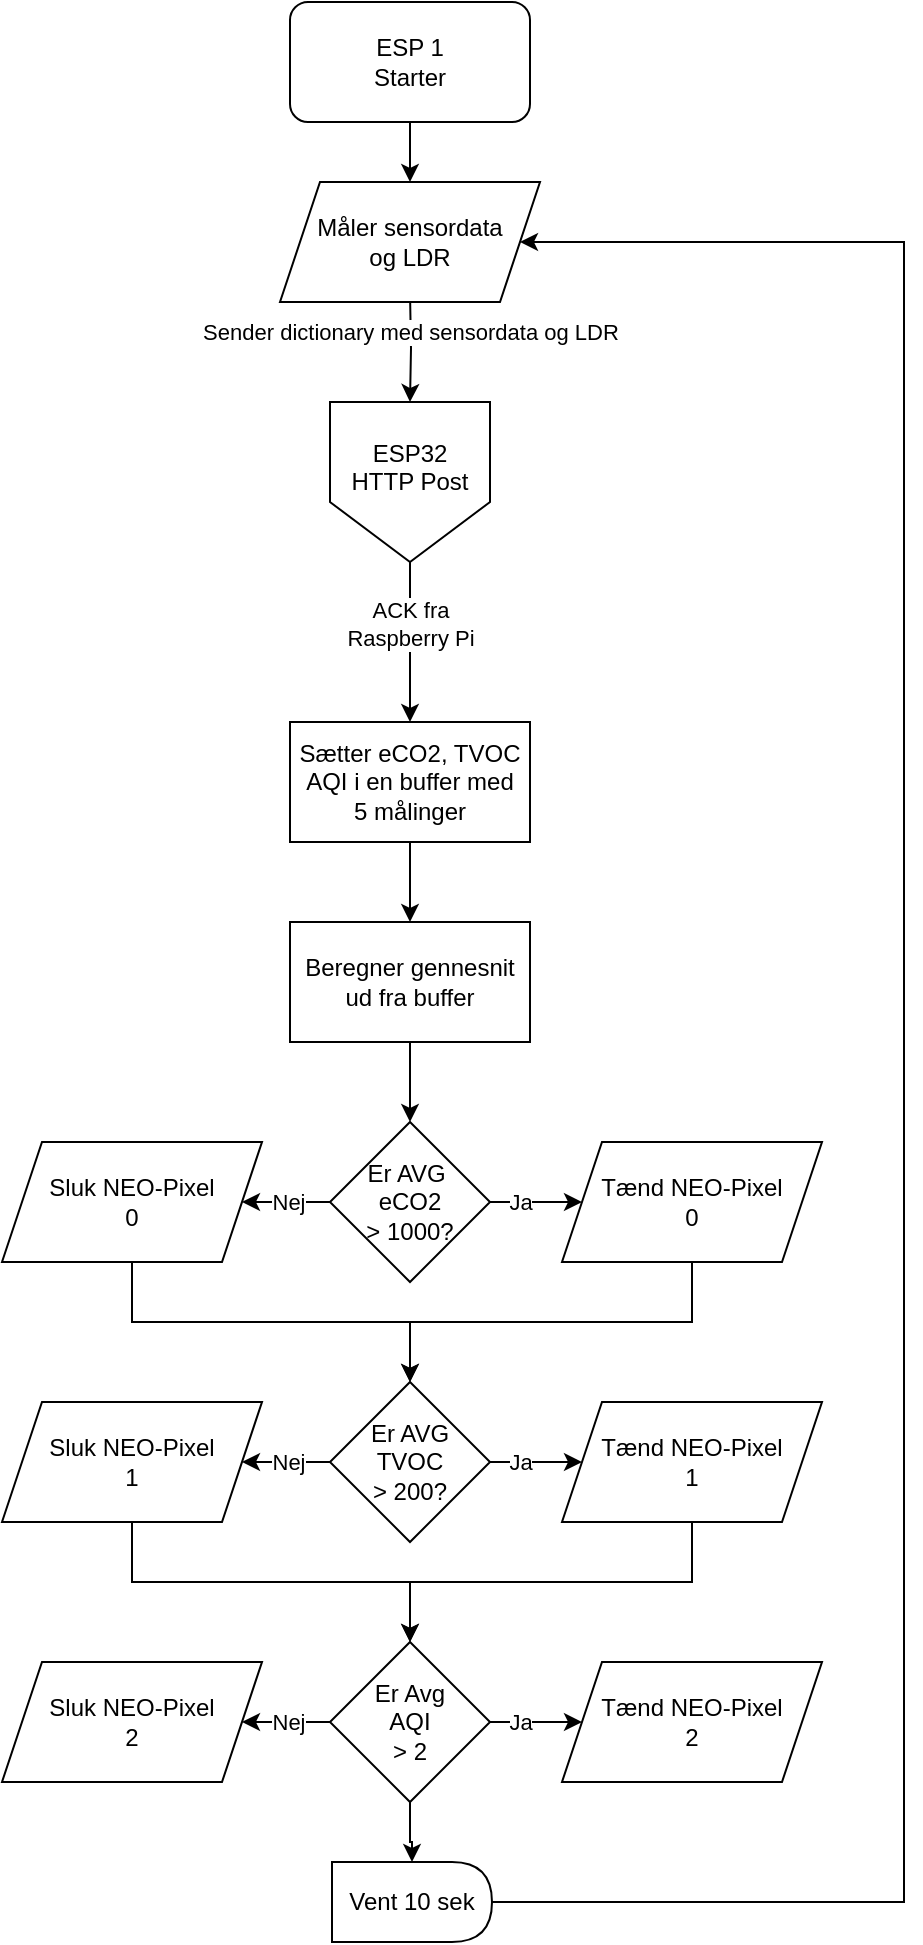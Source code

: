<mxfile version="27.1.1">
  <diagram name="Page-1" id="YFPHl6AUL4e2xg9wOuTj">
    <mxGraphModel dx="1154" dy="818" grid="1" gridSize="10" guides="1" tooltips="1" connect="1" arrows="1" fold="1" page="1" pageScale="1" pageWidth="827" pageHeight="1169" math="0" shadow="0">
      <root>
        <mxCell id="0" />
        <mxCell id="1" parent="0" />
        <mxCell id="ARTZC1EIimjCeW_RJ8dd-38" value="" style="edgeStyle=orthogonalEdgeStyle;rounded=0;orthogonalLoop=1;jettySize=auto;html=1;" edge="1" parent="1" source="ARTZC1EIimjCeW_RJ8dd-1" target="ARTZC1EIimjCeW_RJ8dd-6">
          <mxGeometry relative="1" as="geometry" />
        </mxCell>
        <mxCell id="ARTZC1EIimjCeW_RJ8dd-1" value="ESP 1&lt;div&gt;Starter&lt;/div&gt;" style="rounded=1;whiteSpace=wrap;html=1;" vertex="1" parent="1">
          <mxGeometry x="353" y="130" width="120" height="60" as="geometry" />
        </mxCell>
        <mxCell id="ARTZC1EIimjCeW_RJ8dd-9" value="" style="edgeStyle=orthogonalEdgeStyle;rounded=0;orthogonalLoop=1;jettySize=auto;html=1;" edge="1" parent="1" source="ARTZC1EIimjCeW_RJ8dd-5">
          <mxGeometry relative="1" as="geometry">
            <mxPoint x="413" y="490" as="targetPoint" />
          </mxGeometry>
        </mxCell>
        <mxCell id="ARTZC1EIimjCeW_RJ8dd-10" value="&lt;div&gt;ACK fra&lt;br&gt;Raspberry Pi&lt;/div&gt;" style="edgeLabel;html=1;align=center;verticalAlign=middle;resizable=0;points=[];" vertex="1" connectable="0" parent="ARTZC1EIimjCeW_RJ8dd-9">
          <mxGeometry x="-0.37" relative="1" as="geometry">
            <mxPoint y="5" as="offset" />
          </mxGeometry>
        </mxCell>
        <mxCell id="ARTZC1EIimjCeW_RJ8dd-5" value="ESP32&lt;br&gt;&lt;div&gt;HTTP Post&lt;/div&gt;&lt;div&gt;&lt;br&gt;&lt;/div&gt;" style="shape=offPageConnector;whiteSpace=wrap;html=1;" vertex="1" parent="1">
          <mxGeometry x="373" y="330" width="80" height="80" as="geometry" />
        </mxCell>
        <mxCell id="ARTZC1EIimjCeW_RJ8dd-7" value="" style="edgeStyle=orthogonalEdgeStyle;rounded=0;orthogonalLoop=1;jettySize=auto;html=1;" edge="1" parent="1" target="ARTZC1EIimjCeW_RJ8dd-5">
          <mxGeometry relative="1" as="geometry">
            <mxPoint x="413" y="275.29" as="sourcePoint" />
          </mxGeometry>
        </mxCell>
        <mxCell id="ARTZC1EIimjCeW_RJ8dd-8" value="Sender dictionary med sensordata og LDR" style="edgeLabel;html=1;align=center;verticalAlign=middle;resizable=0;points=[];" vertex="1" connectable="0" parent="ARTZC1EIimjCeW_RJ8dd-7">
          <mxGeometry x="-0.3" y="-1" relative="1" as="geometry">
            <mxPoint as="offset" />
          </mxGeometry>
        </mxCell>
        <mxCell id="ARTZC1EIimjCeW_RJ8dd-6" value="Måler sensordata&lt;div&gt;og LDR&lt;/div&gt;" style="shape=parallelogram;perimeter=parallelogramPerimeter;whiteSpace=wrap;html=1;fixedSize=1;" vertex="1" parent="1">
          <mxGeometry x="348" y="220" width="130" height="60" as="geometry" />
        </mxCell>
        <mxCell id="ARTZC1EIimjCeW_RJ8dd-47" value="" style="edgeStyle=orthogonalEdgeStyle;rounded=0;orthogonalLoop=1;jettySize=auto;html=1;entryX=1;entryY=0.5;entryDx=0;entryDy=0;" edge="1" parent="1" source="ARTZC1EIimjCeW_RJ8dd-11" target="ARTZC1EIimjCeW_RJ8dd-6">
          <mxGeometry relative="1" as="geometry">
            <mxPoint x="534" y="1080" as="targetPoint" />
            <Array as="points">
              <mxPoint x="660" y="1080" />
              <mxPoint x="660" y="250" />
            </Array>
          </mxGeometry>
        </mxCell>
        <mxCell id="ARTZC1EIimjCeW_RJ8dd-11" value="Vent 10 sek" style="shape=delay;whiteSpace=wrap;html=1;" vertex="1" parent="1">
          <mxGeometry x="374" y="1060" width="80" height="40" as="geometry" />
        </mxCell>
        <mxCell id="ARTZC1EIimjCeW_RJ8dd-18" value="" style="edgeStyle=orthogonalEdgeStyle;rounded=0;orthogonalLoop=1;jettySize=auto;html=1;" edge="1" parent="1" source="ARTZC1EIimjCeW_RJ8dd-15" target="ARTZC1EIimjCeW_RJ8dd-17">
          <mxGeometry relative="1" as="geometry" />
        </mxCell>
        <mxCell id="ARTZC1EIimjCeW_RJ8dd-21" value="Nej" style="edgeLabel;html=1;align=center;verticalAlign=middle;resizable=0;points=[];" vertex="1" connectable="0" parent="ARTZC1EIimjCeW_RJ8dd-18">
          <mxGeometry x="0.179" y="-1" relative="1" as="geometry">
            <mxPoint y="1" as="offset" />
          </mxGeometry>
        </mxCell>
        <mxCell id="ARTZC1EIimjCeW_RJ8dd-19" value="" style="edgeStyle=orthogonalEdgeStyle;rounded=0;orthogonalLoop=1;jettySize=auto;html=1;" edge="1" parent="1" source="ARTZC1EIimjCeW_RJ8dd-15" target="ARTZC1EIimjCeW_RJ8dd-16">
          <mxGeometry relative="1" as="geometry" />
        </mxCell>
        <mxCell id="ARTZC1EIimjCeW_RJ8dd-20" value="Ja" style="edgeLabel;html=1;align=center;verticalAlign=middle;resizable=0;points=[];" vertex="1" connectable="0" parent="ARTZC1EIimjCeW_RJ8dd-19">
          <mxGeometry x="-0.451" relative="1" as="geometry">
            <mxPoint as="offset" />
          </mxGeometry>
        </mxCell>
        <mxCell id="ARTZC1EIimjCeW_RJ8dd-15" value="Er AVG&amp;nbsp;&lt;br&gt;&lt;span style=&quot;background-color: transparent; color: light-dark(rgb(0, 0, 0), rgb(255, 255, 255));&quot;&gt;eCO2&lt;/span&gt;&lt;div&gt;&lt;div&gt;&amp;gt; 1000?&lt;/div&gt;&lt;/div&gt;" style="rhombus;whiteSpace=wrap;html=1;" vertex="1" parent="1">
          <mxGeometry x="373" y="690" width="80" height="80" as="geometry" />
        </mxCell>
        <mxCell id="ARTZC1EIimjCeW_RJ8dd-42" value="" style="edgeStyle=orthogonalEdgeStyle;rounded=0;orthogonalLoop=1;jettySize=auto;html=1;entryX=0.5;entryY=0;entryDx=0;entryDy=0;" edge="1" parent="1" source="ARTZC1EIimjCeW_RJ8dd-16" target="ARTZC1EIimjCeW_RJ8dd-26">
          <mxGeometry relative="1" as="geometry">
            <Array as="points">
              <mxPoint x="554" y="790" />
              <mxPoint x="413" y="790" />
            </Array>
          </mxGeometry>
        </mxCell>
        <mxCell id="ARTZC1EIimjCeW_RJ8dd-16" value="Tænd NEO-Pixel&lt;br&gt;0" style="shape=parallelogram;perimeter=parallelogramPerimeter;whiteSpace=wrap;html=1;fixedSize=1;" vertex="1" parent="1">
          <mxGeometry x="489" y="700" width="130" height="60" as="geometry" />
        </mxCell>
        <mxCell id="ARTZC1EIimjCeW_RJ8dd-43" value="" style="edgeStyle=orthogonalEdgeStyle;rounded=0;orthogonalLoop=1;jettySize=auto;html=1;entryX=0.5;entryY=0;entryDx=0;entryDy=0;" edge="1" parent="1" source="ARTZC1EIimjCeW_RJ8dd-17" target="ARTZC1EIimjCeW_RJ8dd-26">
          <mxGeometry relative="1" as="geometry">
            <Array as="points">
              <mxPoint x="274" y="790" />
              <mxPoint x="413" y="790" />
            </Array>
          </mxGeometry>
        </mxCell>
        <mxCell id="ARTZC1EIimjCeW_RJ8dd-17" value="Sluk NEO-Pixel&lt;br&gt;0" style="shape=parallelogram;perimeter=parallelogramPerimeter;whiteSpace=wrap;html=1;fixedSize=1;" vertex="1" parent="1">
          <mxGeometry x="209" y="700" width="130" height="60" as="geometry" />
        </mxCell>
        <mxCell id="ARTZC1EIimjCeW_RJ8dd-22" value="" style="edgeStyle=orthogonalEdgeStyle;rounded=0;orthogonalLoop=1;jettySize=auto;html=1;" edge="1" parent="1" source="ARTZC1EIimjCeW_RJ8dd-26" target="ARTZC1EIimjCeW_RJ8dd-28">
          <mxGeometry relative="1" as="geometry" />
        </mxCell>
        <mxCell id="ARTZC1EIimjCeW_RJ8dd-23" value="Nej" style="edgeLabel;html=1;align=center;verticalAlign=middle;resizable=0;points=[];" vertex="1" connectable="0" parent="ARTZC1EIimjCeW_RJ8dd-22">
          <mxGeometry x="0.179" y="-1" relative="1" as="geometry">
            <mxPoint y="1" as="offset" />
          </mxGeometry>
        </mxCell>
        <mxCell id="ARTZC1EIimjCeW_RJ8dd-24" value="" style="edgeStyle=orthogonalEdgeStyle;rounded=0;orthogonalLoop=1;jettySize=auto;html=1;" edge="1" parent="1" source="ARTZC1EIimjCeW_RJ8dd-26" target="ARTZC1EIimjCeW_RJ8dd-27">
          <mxGeometry relative="1" as="geometry" />
        </mxCell>
        <mxCell id="ARTZC1EIimjCeW_RJ8dd-25" value="Ja" style="edgeLabel;html=1;align=center;verticalAlign=middle;resizable=0;points=[];" vertex="1" connectable="0" parent="ARTZC1EIimjCeW_RJ8dd-24">
          <mxGeometry x="-0.451" relative="1" as="geometry">
            <mxPoint as="offset" />
          </mxGeometry>
        </mxCell>
        <mxCell id="ARTZC1EIimjCeW_RJ8dd-26" value="Er AVG&lt;br&gt;TVOC&lt;div&gt;&amp;gt; 200?&lt;/div&gt;" style="rhombus;whiteSpace=wrap;html=1;" vertex="1" parent="1">
          <mxGeometry x="373" y="820" width="80" height="80" as="geometry" />
        </mxCell>
        <mxCell id="ARTZC1EIimjCeW_RJ8dd-45" value="" style="edgeStyle=orthogonalEdgeStyle;rounded=0;orthogonalLoop=1;jettySize=auto;html=1;" edge="1" parent="1" source="ARTZC1EIimjCeW_RJ8dd-27" target="ARTZC1EIimjCeW_RJ8dd-33">
          <mxGeometry relative="1" as="geometry">
            <Array as="points">
              <mxPoint x="554" y="920" />
              <mxPoint x="413" y="920" />
            </Array>
          </mxGeometry>
        </mxCell>
        <mxCell id="ARTZC1EIimjCeW_RJ8dd-27" value="Tænd NEO-Pixel&lt;br&gt;1" style="shape=parallelogram;perimeter=parallelogramPerimeter;whiteSpace=wrap;html=1;fixedSize=1;" vertex="1" parent="1">
          <mxGeometry x="489" y="830" width="130" height="60" as="geometry" />
        </mxCell>
        <mxCell id="ARTZC1EIimjCeW_RJ8dd-44" value="" style="edgeStyle=orthogonalEdgeStyle;rounded=0;orthogonalLoop=1;jettySize=auto;html=1;" edge="1" parent="1" source="ARTZC1EIimjCeW_RJ8dd-28" target="ARTZC1EIimjCeW_RJ8dd-33">
          <mxGeometry relative="1" as="geometry">
            <Array as="points">
              <mxPoint x="274" y="920" />
              <mxPoint x="413" y="920" />
            </Array>
          </mxGeometry>
        </mxCell>
        <mxCell id="ARTZC1EIimjCeW_RJ8dd-28" value="Sluk NEO-Pixel&lt;br&gt;1" style="shape=parallelogram;perimeter=parallelogramPerimeter;whiteSpace=wrap;html=1;fixedSize=1;" vertex="1" parent="1">
          <mxGeometry x="209" y="830" width="130" height="60" as="geometry" />
        </mxCell>
        <mxCell id="ARTZC1EIimjCeW_RJ8dd-29" value="" style="edgeStyle=orthogonalEdgeStyle;rounded=0;orthogonalLoop=1;jettySize=auto;html=1;" edge="1" parent="1" source="ARTZC1EIimjCeW_RJ8dd-33" target="ARTZC1EIimjCeW_RJ8dd-35">
          <mxGeometry relative="1" as="geometry" />
        </mxCell>
        <mxCell id="ARTZC1EIimjCeW_RJ8dd-30" value="Nej" style="edgeLabel;html=1;align=center;verticalAlign=middle;resizable=0;points=[];" vertex="1" connectable="0" parent="ARTZC1EIimjCeW_RJ8dd-29">
          <mxGeometry x="0.179" y="-1" relative="1" as="geometry">
            <mxPoint y="1" as="offset" />
          </mxGeometry>
        </mxCell>
        <mxCell id="ARTZC1EIimjCeW_RJ8dd-31" value="" style="edgeStyle=orthogonalEdgeStyle;rounded=0;orthogonalLoop=1;jettySize=auto;html=1;" edge="1" parent="1" source="ARTZC1EIimjCeW_RJ8dd-33" target="ARTZC1EIimjCeW_RJ8dd-34">
          <mxGeometry relative="1" as="geometry" />
        </mxCell>
        <mxCell id="ARTZC1EIimjCeW_RJ8dd-32" value="Ja" style="edgeLabel;html=1;align=center;verticalAlign=middle;resizable=0;points=[];" vertex="1" connectable="0" parent="ARTZC1EIimjCeW_RJ8dd-31">
          <mxGeometry x="-0.451" relative="1" as="geometry">
            <mxPoint as="offset" />
          </mxGeometry>
        </mxCell>
        <mxCell id="ARTZC1EIimjCeW_RJ8dd-46" value="" style="edgeStyle=orthogonalEdgeStyle;rounded=0;orthogonalLoop=1;jettySize=auto;html=1;" edge="1" parent="1" source="ARTZC1EIimjCeW_RJ8dd-33" target="ARTZC1EIimjCeW_RJ8dd-11">
          <mxGeometry relative="1" as="geometry" />
        </mxCell>
        <mxCell id="ARTZC1EIimjCeW_RJ8dd-33" value="Er Avg&lt;br&gt;AQI&lt;div&gt;&amp;gt; 2&lt;/div&gt;" style="rhombus;whiteSpace=wrap;html=1;" vertex="1" parent="1">
          <mxGeometry x="373" y="950" width="80" height="80" as="geometry" />
        </mxCell>
        <mxCell id="ARTZC1EIimjCeW_RJ8dd-34" value="Tænd NEO-Pixel&lt;br&gt;2" style="shape=parallelogram;perimeter=parallelogramPerimeter;whiteSpace=wrap;html=1;fixedSize=1;" vertex="1" parent="1">
          <mxGeometry x="489" y="960" width="130" height="60" as="geometry" />
        </mxCell>
        <mxCell id="ARTZC1EIimjCeW_RJ8dd-35" value="Sluk NEO-Pixel&lt;br&gt;2" style="shape=parallelogram;perimeter=parallelogramPerimeter;whiteSpace=wrap;html=1;fixedSize=1;" vertex="1" parent="1">
          <mxGeometry x="209" y="960" width="130" height="60" as="geometry" />
        </mxCell>
        <mxCell id="ARTZC1EIimjCeW_RJ8dd-40" value="" style="edgeStyle=orthogonalEdgeStyle;rounded=0;orthogonalLoop=1;jettySize=auto;html=1;" edge="1" parent="1" source="ARTZC1EIimjCeW_RJ8dd-36" target="ARTZC1EIimjCeW_RJ8dd-37">
          <mxGeometry relative="1" as="geometry" />
        </mxCell>
        <mxCell id="ARTZC1EIimjCeW_RJ8dd-36" value="Sætter eCO2, TVOC&lt;div&gt;AQI i en buffer med&lt;/div&gt;&lt;div&gt;5 målinger&lt;/div&gt;" style="rounded=0;whiteSpace=wrap;html=1;" vertex="1" parent="1">
          <mxGeometry x="353" y="490" width="120" height="60" as="geometry" />
        </mxCell>
        <mxCell id="ARTZC1EIimjCeW_RJ8dd-41" value="" style="edgeStyle=orthogonalEdgeStyle;rounded=0;orthogonalLoop=1;jettySize=auto;html=1;" edge="1" parent="1" source="ARTZC1EIimjCeW_RJ8dd-37" target="ARTZC1EIimjCeW_RJ8dd-15">
          <mxGeometry relative="1" as="geometry" />
        </mxCell>
        <mxCell id="ARTZC1EIimjCeW_RJ8dd-37" value="Beregner gennesnit&lt;div&gt;ud fra buffer&lt;/div&gt;" style="rounded=0;whiteSpace=wrap;html=1;" vertex="1" parent="1">
          <mxGeometry x="353" y="590" width="120" height="60" as="geometry" />
        </mxCell>
      </root>
    </mxGraphModel>
  </diagram>
</mxfile>
